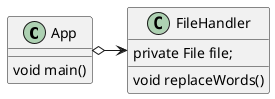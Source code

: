 @startuml
'https://plantuml.com/class-diagram

class App {
void main()
}

class FileHandler {
private File file;
void replaceWords()
}

App o-> FileHandler

@enduml
